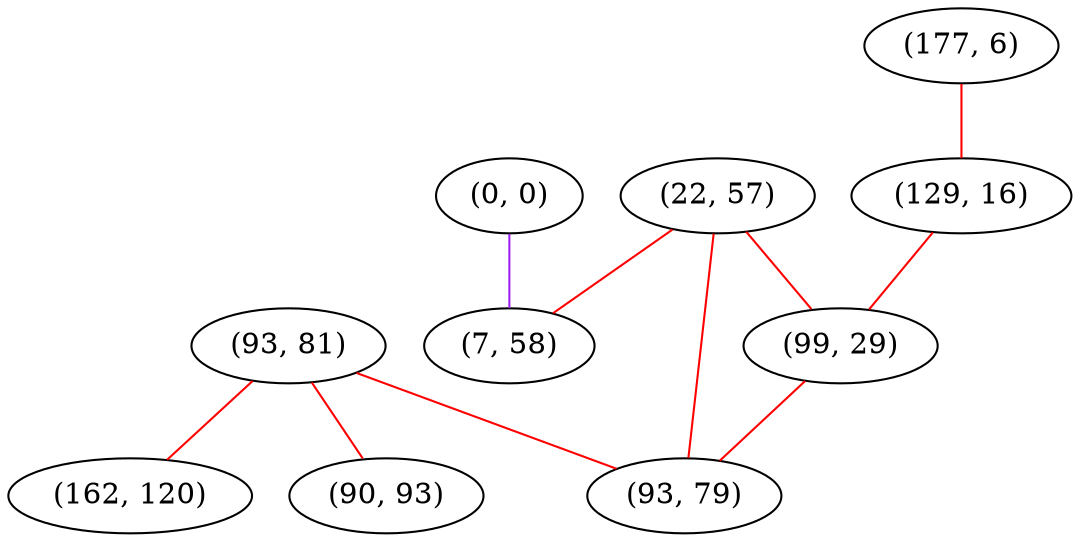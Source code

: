 graph "" {
"(93, 81)";
"(22, 57)";
"(0, 0)";
"(177, 6)";
"(7, 58)";
"(129, 16)";
"(99, 29)";
"(162, 120)";
"(93, 79)";
"(90, 93)";
"(93, 81)" -- "(162, 120)"  [color=red, key=0, weight=1];
"(93, 81)" -- "(90, 93)"  [color=red, key=0, weight=1];
"(93, 81)" -- "(93, 79)"  [color=red, key=0, weight=1];
"(22, 57)" -- "(93, 79)"  [color=red, key=0, weight=1];
"(22, 57)" -- "(7, 58)"  [color=red, key=0, weight=1];
"(22, 57)" -- "(99, 29)"  [color=red, key=0, weight=1];
"(0, 0)" -- "(7, 58)"  [color=purple, key=0, weight=4];
"(177, 6)" -- "(129, 16)"  [color=red, key=0, weight=1];
"(129, 16)" -- "(99, 29)"  [color=red, key=0, weight=1];
"(99, 29)" -- "(93, 79)"  [color=red, key=0, weight=1];
}
